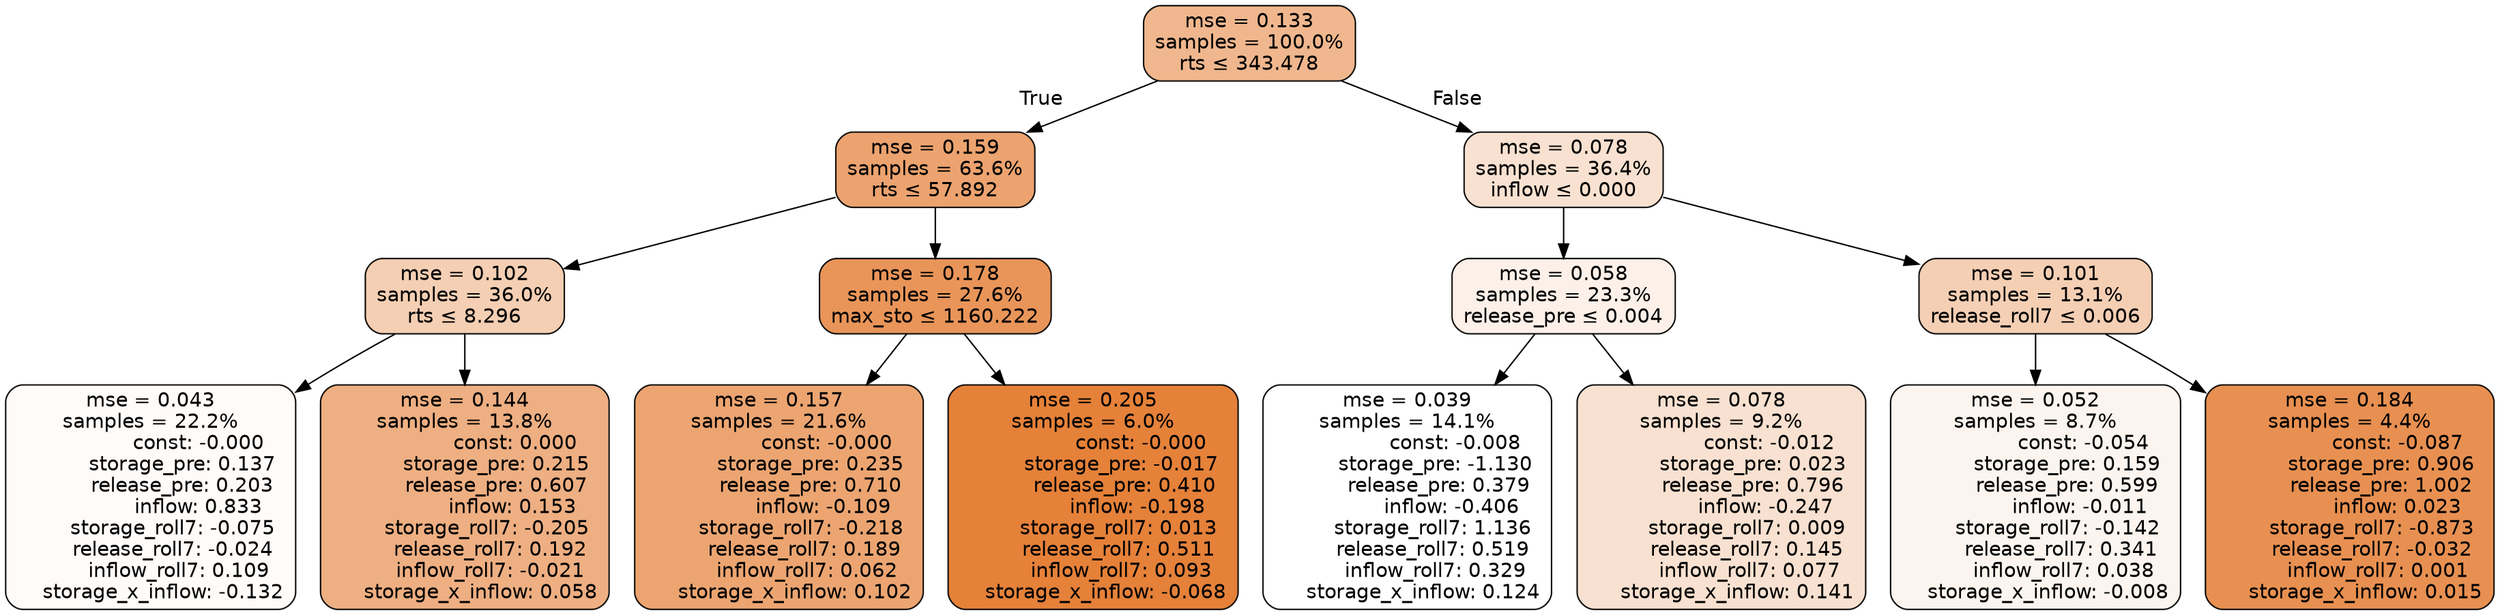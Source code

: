 digraph tree {
bgcolor="transparent"
node [shape=rectangle, style="filled, rounded", color="black", fontname=helvetica] ;
edge [fontname=helvetica] ;
	"0" [label="mse = 0.133
samples = 100.0%
rts &le; 343.478", fillcolor="#f0b78e"]
	"1" [label="mse = 0.159
samples = 63.6%
rts &le; 57.892", fillcolor="#eca36f"]
	"2" [label="mse = 0.102
samples = 36.0%
rts &le; 8.296", fillcolor="#f5cfb3"]
	"3" [label="mse = 0.043
samples = 22.2%
               const: -0.000
          storage_pre: 0.137
          release_pre: 0.203
               inflow: 0.833
       storage_roll7: -0.075
       release_roll7: -0.024
         inflow_roll7: 0.109
    storage_x_inflow: -0.132", fillcolor="#fefbf9"]
	"4" [label="mse = 0.144
samples = 13.8%
                const: 0.000
          storage_pre: 0.215
          release_pre: 0.607
               inflow: 0.153
       storage_roll7: -0.205
        release_roll7: 0.192
        inflow_roll7: -0.021
     storage_x_inflow: 0.058", fillcolor="#eeaf82"]
	"5" [label="mse = 0.178
samples = 27.6%
max_sto &le; 1160.222", fillcolor="#e99559"]
	"6" [label="mse = 0.157
samples = 21.6%
               const: -0.000
          storage_pre: 0.235
          release_pre: 0.710
              inflow: -0.109
       storage_roll7: -0.218
        release_roll7: 0.189
         inflow_roll7: 0.062
     storage_x_inflow: 0.102", fillcolor="#eca571"]
	"7" [label="mse = 0.205
samples = 6.0%
               const: -0.000
         storage_pre: -0.017
          release_pre: 0.410
              inflow: -0.198
        storage_roll7: 0.013
        release_roll7: 0.511
         inflow_roll7: 0.093
    storage_x_inflow: -0.068", fillcolor="#e58139"]
	"8" [label="mse = 0.078
samples = 36.4%
inflow &le; 0.000", fillcolor="#f8e1d0"]
	"9" [label="mse = 0.058
samples = 23.3%
release_pre &le; 0.004", fillcolor="#fcf0e8"]
	"10" [label="mse = 0.039
samples = 14.1%
               const: -0.008
         storage_pre: -1.130
          release_pre: 0.379
              inflow: -0.406
        storage_roll7: 1.136
        release_roll7: 0.519
         inflow_roll7: 0.329
     storage_x_inflow: 0.124", fillcolor="#ffffff"]
	"11" [label="mse = 0.078
samples = 9.2%
               const: -0.012
          storage_pre: 0.023
          release_pre: 0.796
              inflow: -0.247
        storage_roll7: 0.009
        release_roll7: 0.145
         inflow_roll7: 0.077
     storage_x_inflow: 0.141", fillcolor="#f8e1d0"]
	"12" [label="mse = 0.101
samples = 13.1%
release_roll7 &le; 0.006", fillcolor="#f5cfb4"]
	"13" [label="mse = 0.052
samples = 8.7%
               const: -0.054
          storage_pre: 0.159
          release_pre: 0.599
              inflow: -0.011
       storage_roll7: -0.142
        release_roll7: 0.341
         inflow_roll7: 0.038
    storage_x_inflow: -0.008", fillcolor="#fcf5ef"]
	"14" [label="mse = 0.184
samples = 4.4%
               const: -0.087
          storage_pre: 0.906
          release_pre: 1.002
               inflow: 0.023
       storage_roll7: -0.873
       release_roll7: -0.032
         inflow_roll7: 0.001
     storage_x_inflow: 0.015", fillcolor="#e89051"]

	"0" -> "1" [labeldistance=2.5, labelangle=45, headlabel="True"]
	"1" -> "2"
	"2" -> "3"
	"2" -> "4"
	"1" -> "5"
	"5" -> "6"
	"5" -> "7"
	"0" -> "8" [labeldistance=2.5, labelangle=-45, headlabel="False"]
	"8" -> "9"
	"9" -> "10"
	"9" -> "11"
	"8" -> "12"
	"12" -> "13"
	"12" -> "14"
}